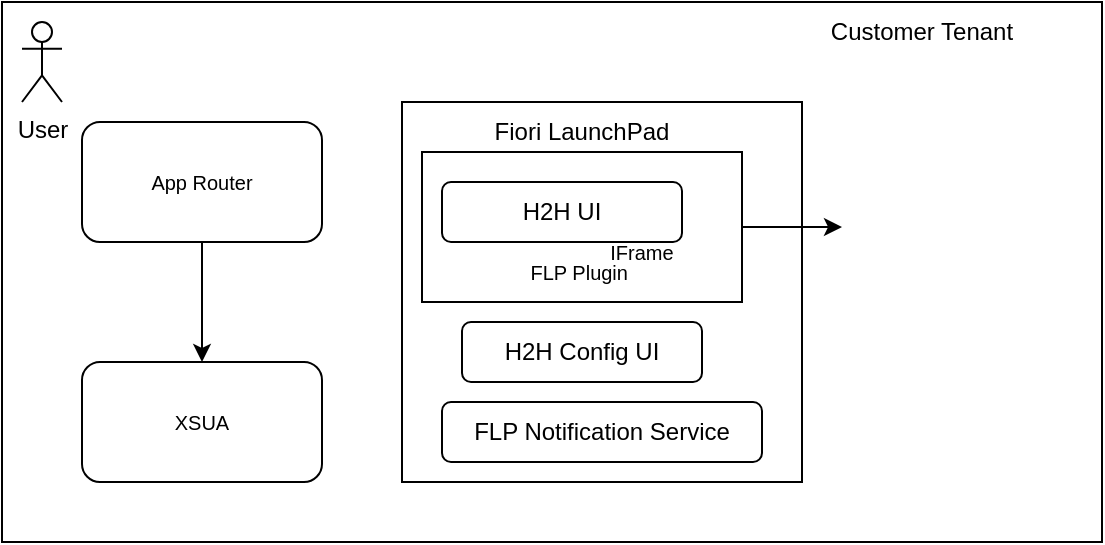 <mxfile version="20.0.4" type="github">
  <diagram id="xFMTAUmhkkEY8uQl3muQ" name="Page-1">
    <mxGraphModel dx="1234" dy="745" grid="1" gridSize="10" guides="1" tooltips="1" connect="1" arrows="1" fold="1" page="1" pageScale="1" pageWidth="850" pageHeight="1100" math="0" shadow="0">
      <root>
        <mxCell id="0" />
        <mxCell id="1" parent="0" />
        <mxCell id="1I16HpEK6TIGJammznLg-13" value="" style="rounded=0;whiteSpace=wrap;html=1;" vertex="1" parent="1">
          <mxGeometry x="90" y="50" width="550" height="270" as="geometry" />
        </mxCell>
        <mxCell id="1I16HpEK6TIGJammznLg-1" value="User" style="shape=umlActor;verticalLabelPosition=bottom;verticalAlign=top;html=1;outlineConnect=0;" vertex="1" parent="1">
          <mxGeometry x="100" y="60" width="20" height="40" as="geometry" />
        </mxCell>
        <mxCell id="1I16HpEK6TIGJammznLg-15" value="Customer Tenant" style="text;html=1;strokeColor=none;fillColor=none;align=center;verticalAlign=middle;whiteSpace=wrap;rounded=0;" vertex="1" parent="1">
          <mxGeometry x="490" y="50" width="120" height="30" as="geometry" />
        </mxCell>
        <mxCell id="1I16HpEK6TIGJammznLg-32" value="" style="group" vertex="1" connectable="0" parent="1">
          <mxGeometry x="290" y="100" width="220" height="190" as="geometry" />
        </mxCell>
        <mxCell id="1I16HpEK6TIGJammznLg-25" value="" style="rounded=0;whiteSpace=wrap;html=1;fontSize=10;" vertex="1" parent="1I16HpEK6TIGJammznLg-32">
          <mxGeometry width="200" height="190" as="geometry" />
        </mxCell>
        <mxCell id="1I16HpEK6TIGJammznLg-11" value="" style="rounded=0;whiteSpace=wrap;html=1;" vertex="1" parent="1I16HpEK6TIGJammznLg-32">
          <mxGeometry x="10" y="25" width="160" height="75" as="geometry" />
        </mxCell>
        <mxCell id="1I16HpEK6TIGJammznLg-12" value="H2H UI" style="rounded=1;whiteSpace=wrap;html=1;" vertex="1" parent="1I16HpEK6TIGJammznLg-32">
          <mxGeometry x="20" y="40" width="120" height="30" as="geometry" />
        </mxCell>
        <mxCell id="1I16HpEK6TIGJammznLg-14" value="Fiori LaunchPad" style="text;html=1;strokeColor=none;fillColor=none;align=center;verticalAlign=middle;whiteSpace=wrap;rounded=0;" vertex="1" parent="1I16HpEK6TIGJammznLg-32">
          <mxGeometry x="30" width="120" height="30" as="geometry" />
        </mxCell>
        <mxCell id="1I16HpEK6TIGJammznLg-16" value="H2H Config UI" style="rounded=1;whiteSpace=wrap;html=1;" vertex="1" parent="1I16HpEK6TIGJammznLg-32">
          <mxGeometry x="30" y="110" width="120" height="30" as="geometry" />
        </mxCell>
        <mxCell id="1I16HpEK6TIGJammznLg-17" value="&lt;font style=&quot;font-size: 10px;&quot;&gt;FLP Plugin&amp;nbsp;&lt;/font&gt;" style="text;html=1;strokeColor=none;fillColor=none;align=center;verticalAlign=middle;whiteSpace=wrap;rounded=0;" vertex="1" parent="1I16HpEK6TIGJammznLg-32">
          <mxGeometry x="30" y="70" width="120" height="30" as="geometry" />
        </mxCell>
        <mxCell id="1I16HpEK6TIGJammznLg-18" value="&lt;font style=&quot;font-size: 10px;&quot;&gt;IFrame&lt;/font&gt;" style="text;html=1;strokeColor=none;fillColor=none;align=center;verticalAlign=middle;whiteSpace=wrap;rounded=0;" vertex="1" parent="1I16HpEK6TIGJammznLg-32">
          <mxGeometry x="60" y="60" width="120" height="30" as="geometry" />
        </mxCell>
        <mxCell id="1I16HpEK6TIGJammznLg-28" value="FLP Notification Service" style="rounded=1;whiteSpace=wrap;html=1;" vertex="1" parent="1I16HpEK6TIGJammznLg-32">
          <mxGeometry x="20" y="150" width="160" height="30" as="geometry" />
        </mxCell>
        <mxCell id="1I16HpEK6TIGJammznLg-21" value="" style="edgeStyle=orthogonalEdgeStyle;rounded=0;orthogonalLoop=1;jettySize=auto;html=1;fontSize=10;" edge="1" parent="1I16HpEK6TIGJammznLg-32" source="1I16HpEK6TIGJammznLg-11">
          <mxGeometry relative="1" as="geometry">
            <mxPoint x="220" y="62.5" as="targetPoint" />
          </mxGeometry>
        </mxCell>
        <mxCell id="1I16HpEK6TIGJammznLg-38" value="" style="edgeStyle=orthogonalEdgeStyle;rounded=0;orthogonalLoop=1;jettySize=auto;html=1;fontSize=10;" edge="1" parent="1" source="1I16HpEK6TIGJammznLg-33" target="1I16HpEK6TIGJammznLg-34">
          <mxGeometry relative="1" as="geometry" />
        </mxCell>
        <mxCell id="1I16HpEK6TIGJammznLg-33" value="App Router" style="rounded=1;whiteSpace=wrap;html=1;fontSize=10;" vertex="1" parent="1">
          <mxGeometry x="130" y="110" width="120" height="60" as="geometry" />
        </mxCell>
        <mxCell id="1I16HpEK6TIGJammznLg-34" value="XSUA" style="rounded=1;whiteSpace=wrap;html=1;fontSize=10;" vertex="1" parent="1">
          <mxGeometry x="130" y="230" width="120" height="60" as="geometry" />
        </mxCell>
      </root>
    </mxGraphModel>
  </diagram>
</mxfile>
